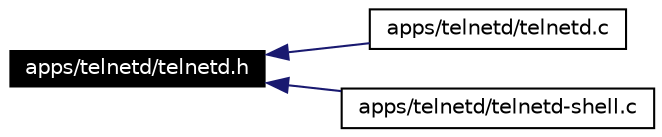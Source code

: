 digraph G
{
  edge [fontname="Helvetica",fontsize=10,labelfontname="Helvetica",labelfontsize=10];
  node [fontname="Helvetica",fontsize=10,shape=record];
  rankdir=LR;
  Node1 [label="apps/telnetd/telnetd.h",height=0.2,width=0.4,color="white", fillcolor="black", style="filled" fontcolor="white"];
  Node1 -> Node2 [dir=back,color="midnightblue",fontsize=10,style="solid",fontname="Helvetica"];
  Node2 [label="apps/telnetd/telnetd.c",height=0.2,width=0.4,color="black", fillcolor="white", style="filled",URL="$a00046.html"];
  Node1 -> Node3 [dir=back,color="midnightblue",fontsize=10,style="solid",fontname="Helvetica"];
  Node3 [label="apps/telnetd/telnetd-shell.c",height=0.2,width=0.4,color="black", fillcolor="white", style="filled",URL="$a00045.html"];
}
